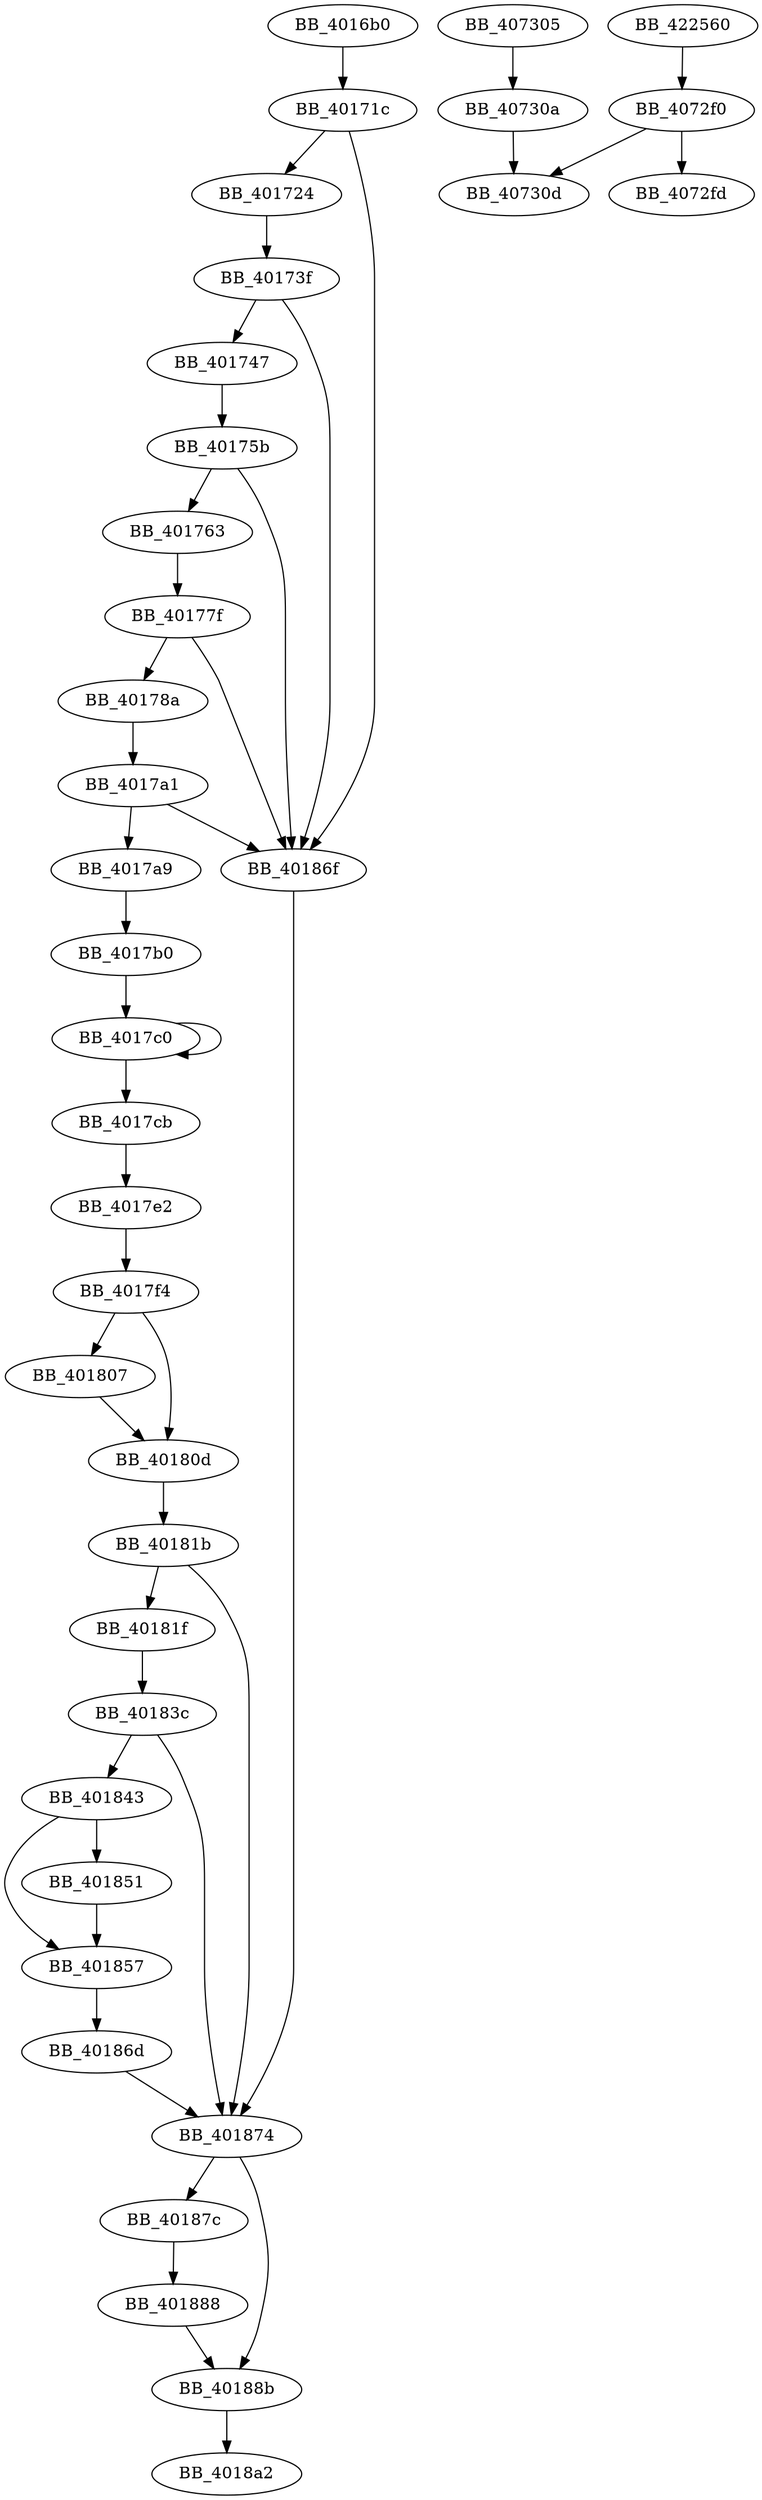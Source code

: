 DiGraph sub_4016B0{
BB_4016b0->BB_40171c
BB_40171c->BB_401724
BB_40171c->BB_40186f
BB_401724->BB_40173f
BB_40173f->BB_401747
BB_40173f->BB_40186f
BB_401747->BB_40175b
BB_40175b->BB_401763
BB_40175b->BB_40186f
BB_401763->BB_40177f
BB_40177f->BB_40178a
BB_40177f->BB_40186f
BB_40178a->BB_4017a1
BB_4017a1->BB_4017a9
BB_4017a1->BB_40186f
BB_4017a9->BB_4017b0
BB_4017b0->BB_4017c0
BB_4017c0->BB_4017c0
BB_4017c0->BB_4017cb
BB_4017cb->BB_4017e2
BB_4017e2->BB_4017f4
BB_4017f4->BB_401807
BB_4017f4->BB_40180d
BB_401807->BB_40180d
BB_40180d->BB_40181b
BB_40181b->BB_40181f
BB_40181b->BB_401874
BB_40181f->BB_40183c
BB_40183c->BB_401843
BB_40183c->BB_401874
BB_401843->BB_401851
BB_401843->BB_401857
BB_401851->BB_401857
BB_401857->BB_40186d
BB_40186d->BB_401874
BB_40186f->BB_401874
BB_401874->BB_40187c
BB_401874->BB_40188b
BB_40187c->BB_401888
BB_401888->BB_40188b
BB_40188b->BB_4018a2
BB_4072f0->BB_4072fd
BB_4072f0->BB_40730d
BB_407305->BB_40730a
BB_40730a->BB_40730d
BB_422560->BB_4072f0
}
